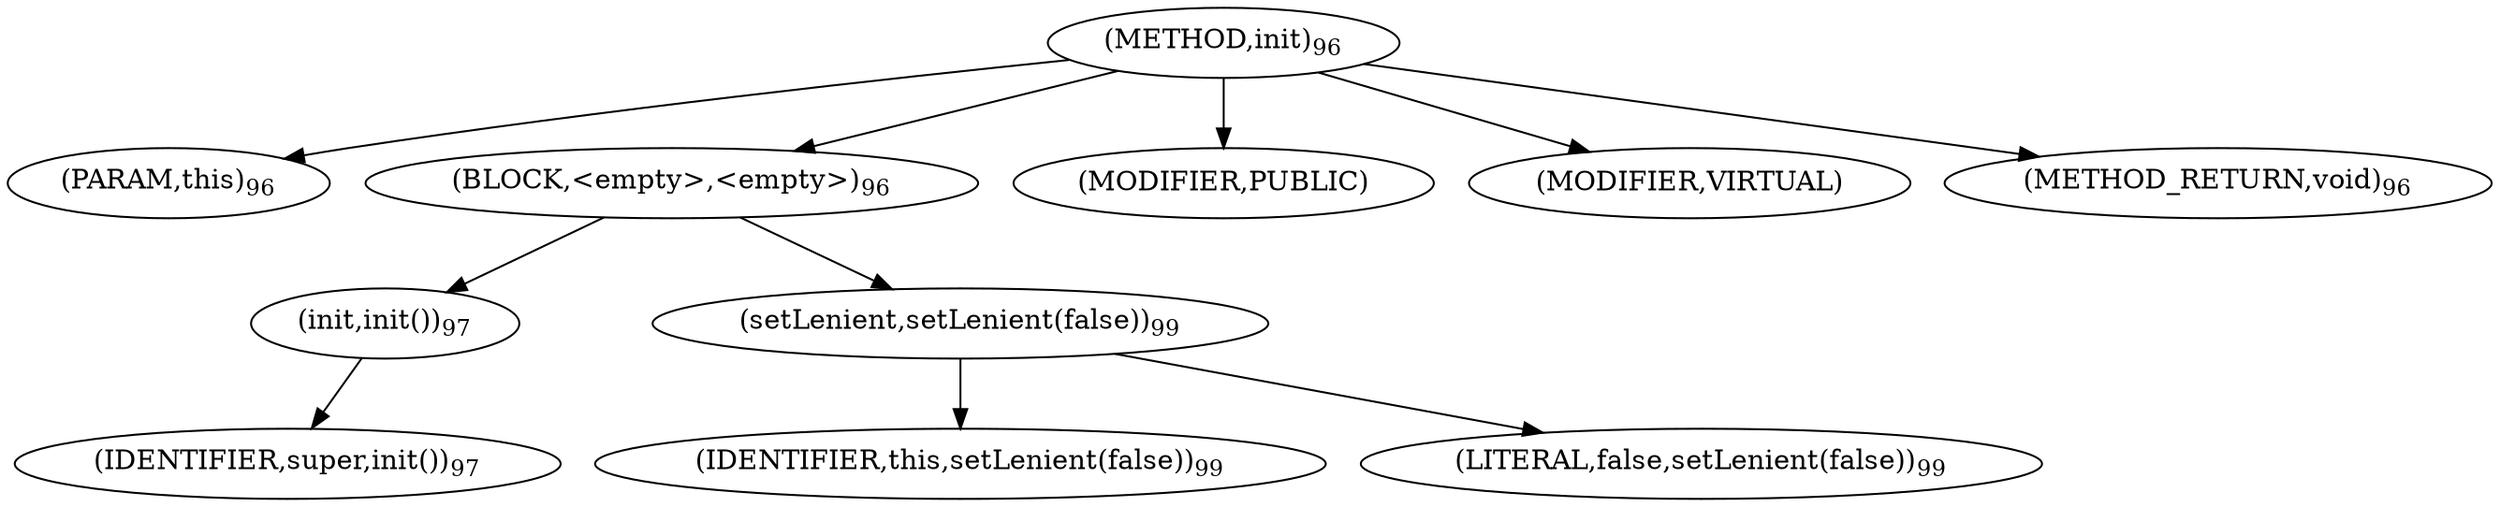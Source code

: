 digraph "init" {  
"135" [label = <(METHOD,init)<SUB>96</SUB>> ]
"4" [label = <(PARAM,this)<SUB>96</SUB>> ]
"136" [label = <(BLOCK,&lt;empty&gt;,&lt;empty&gt;)<SUB>96</SUB>> ]
"137" [label = <(init,init())<SUB>97</SUB>> ]
"138" [label = <(IDENTIFIER,super,init())<SUB>97</SUB>> ]
"139" [label = <(setLenient,setLenient(false))<SUB>99</SUB>> ]
"3" [label = <(IDENTIFIER,this,setLenient(false))<SUB>99</SUB>> ]
"140" [label = <(LITERAL,false,setLenient(false))<SUB>99</SUB>> ]
"141" [label = <(MODIFIER,PUBLIC)> ]
"142" [label = <(MODIFIER,VIRTUAL)> ]
"143" [label = <(METHOD_RETURN,void)<SUB>96</SUB>> ]
  "135" -> "4" 
  "135" -> "136" 
  "135" -> "141" 
  "135" -> "142" 
  "135" -> "143" 
  "136" -> "137" 
  "136" -> "139" 
  "137" -> "138" 
  "139" -> "3" 
  "139" -> "140" 
}
